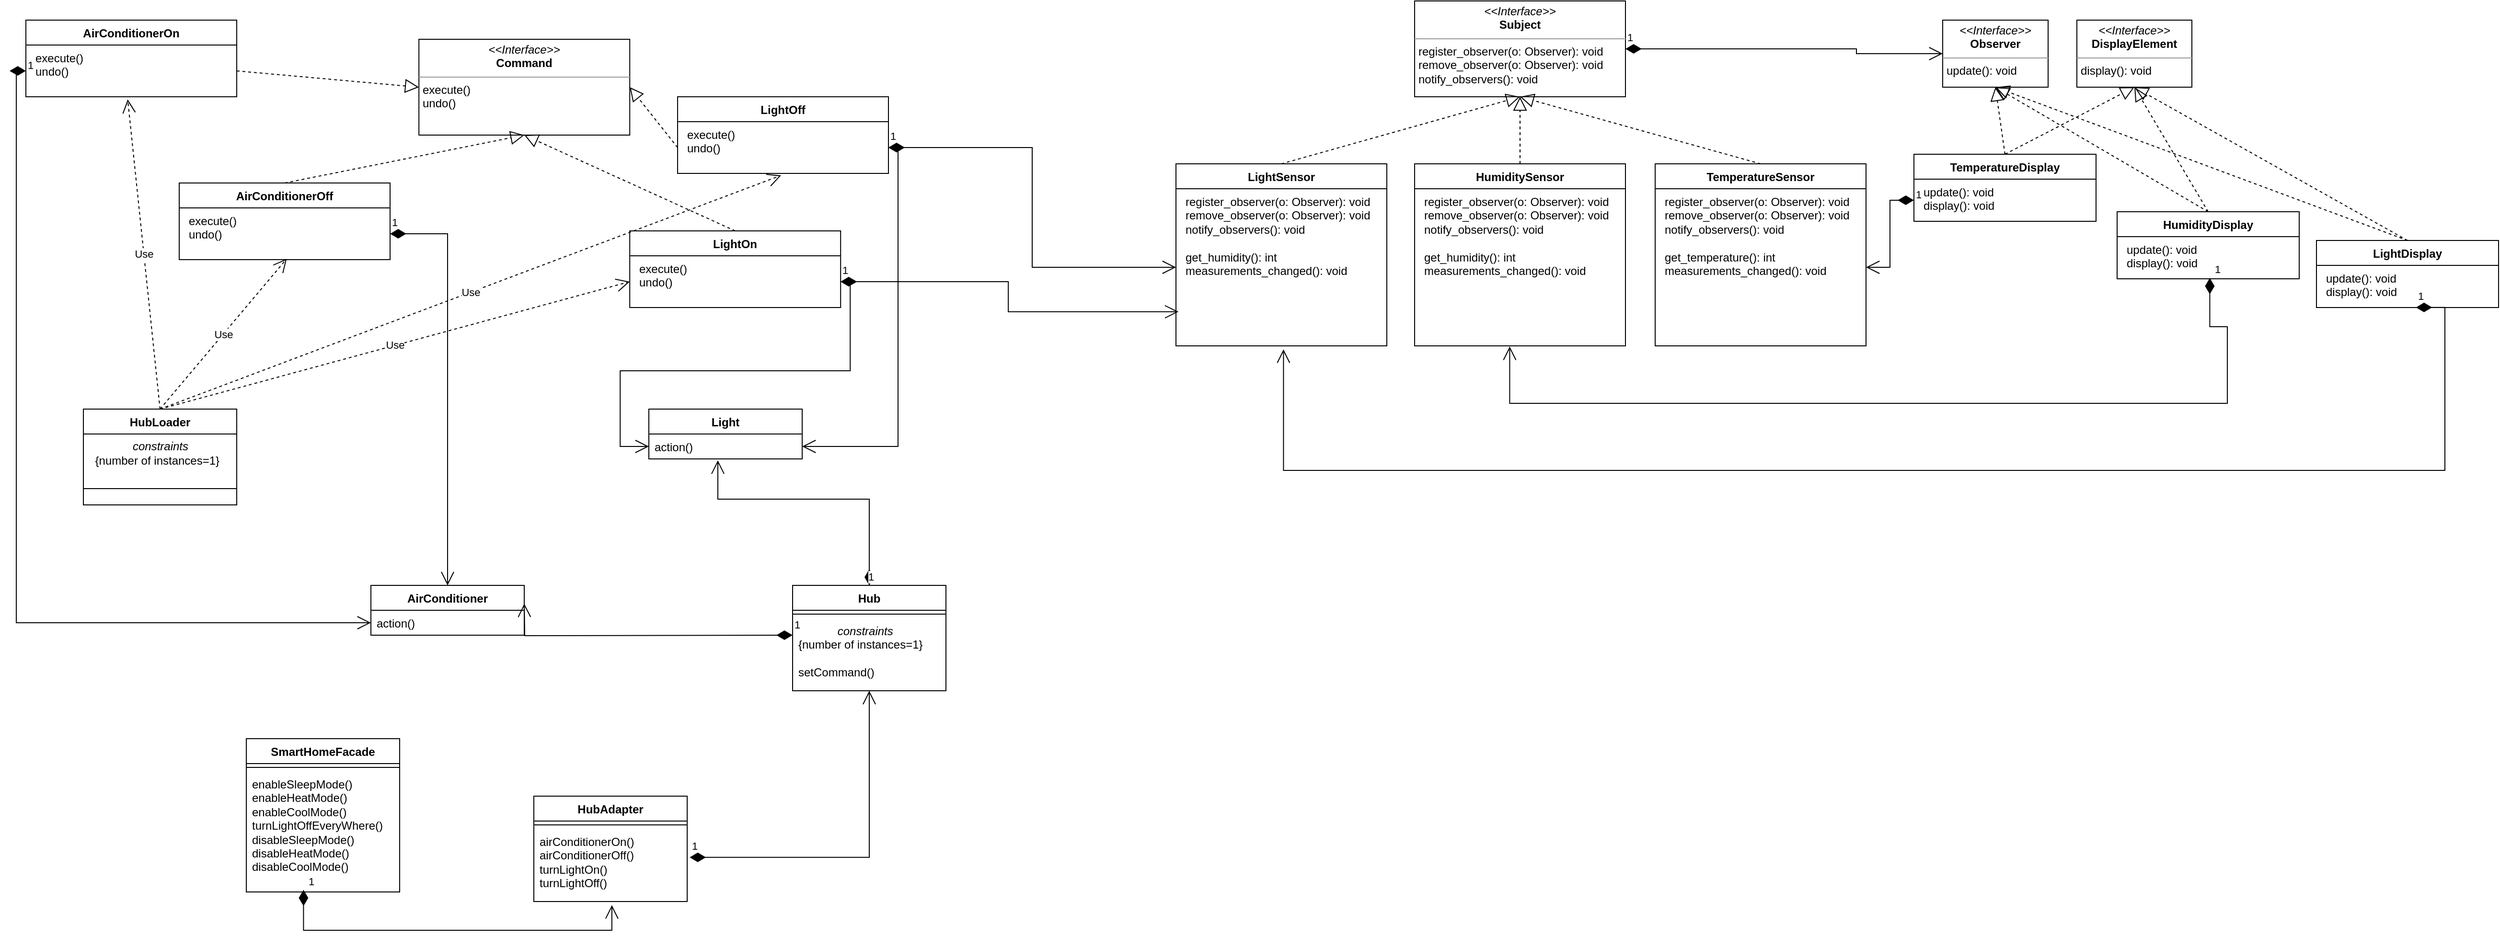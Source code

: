 <mxfile version="22.1.4" type="github">
  <diagram name="Страница — 1" id="e6R8NmJ5cwCOA_7DKm6S">
    <mxGraphModel dx="4939" dy="893" grid="1" gridSize="10" guides="1" tooltips="1" connect="1" arrows="1" fold="1" page="1" pageScale="1" pageWidth="827" pageHeight="1169" math="0" shadow="0">
      <root>
        <mxCell id="0" />
        <mxCell id="1" parent="0" />
        <mxCell id="ES4Purk-44o4Dzp5gSK--14" value="&lt;p style=&quot;margin:0px;margin-top:4px;text-align:center;&quot;&gt;&lt;i&gt;&amp;lt;&amp;lt;Interface&amp;gt;&amp;gt;&lt;/i&gt;&lt;br&gt;&lt;b&gt;Command&lt;/b&gt;&lt;/p&gt;&lt;hr size=&quot;1&quot;&gt;&lt;p style=&quot;margin:0px;margin-left:4px;&quot;&gt;execute()&lt;/p&gt;&lt;p style=&quot;margin:0px;margin-left:4px;&quot;&gt;undo()&lt;/p&gt;" style="verticalAlign=top;align=left;overflow=fill;fontSize=12;fontFamily=Helvetica;html=1;whiteSpace=wrap;" parent="1" vertex="1">
          <mxGeometry x="-2279.91" y="60" width="220" height="100" as="geometry" />
        </mxCell>
        <mxCell id="ES4Purk-44o4Dzp5gSK--17" value="LightOn" style="swimlane;fontStyle=1;align=center;verticalAlign=top;childLayout=stackLayout;horizontal=1;startSize=26;horizontalStack=0;resizeParent=1;resizeParentMax=0;resizeLast=0;collapsible=1;marginBottom=0;whiteSpace=wrap;html=1;" parent="1" vertex="1">
          <mxGeometry x="-2059.91" y="260" width="220" height="80" as="geometry" />
        </mxCell>
        <mxCell id="ES4Purk-44o4Dzp5gSK--18" value="&lt;p style=&quot;border-color: var(--border-color); margin: 0px 0px 0px 4px;&quot;&gt;execute()&lt;/p&gt;&lt;p style=&quot;border-color: var(--border-color); margin: 0px 0px 0px 4px;&quot;&gt;undo()&lt;/p&gt;" style="text;strokeColor=none;fillColor=none;align=left;verticalAlign=top;spacingLeft=4;spacingRight=4;overflow=hidden;rotatable=0;points=[[0,0.5],[1,0.5]];portConstraint=eastwest;whiteSpace=wrap;html=1;" parent="ES4Purk-44o4Dzp5gSK--17" vertex="1">
          <mxGeometry y="26" width="220" height="54" as="geometry" />
        </mxCell>
        <mxCell id="ES4Purk-44o4Dzp5gSK--19" value="" style="endArrow=block;dashed=1;endFill=0;endSize=12;html=1;rounded=0;exitX=0.5;exitY=0;exitDx=0;exitDy=0;entryX=0.5;entryY=1;entryDx=0;entryDy=0;" parent="1" source="ES4Purk-44o4Dzp5gSK--17" target="ES4Purk-44o4Dzp5gSK--14" edge="1">
          <mxGeometry width="160" relative="1" as="geometry">
            <mxPoint x="-2109.91" y="260" as="sourcePoint" />
            <mxPoint x="-1949.91" y="260" as="targetPoint" />
          </mxGeometry>
        </mxCell>
        <mxCell id="ES4Purk-44o4Dzp5gSK--36" value="LightOff" style="swimlane;fontStyle=1;align=center;verticalAlign=top;childLayout=stackLayout;horizontal=1;startSize=26;horizontalStack=0;resizeParent=1;resizeParentMax=0;resizeLast=0;collapsible=1;marginBottom=0;whiteSpace=wrap;html=1;" parent="1" vertex="1">
          <mxGeometry x="-2010" y="120" width="220" height="80" as="geometry" />
        </mxCell>
        <mxCell id="ES4Purk-44o4Dzp5gSK--37" value="&lt;p style=&quot;border-color: var(--border-color); margin: 0px 0px 0px 4px;&quot;&gt;execute()&lt;/p&gt;&lt;p style=&quot;border-color: var(--border-color); margin: 0px 0px 0px 4px;&quot;&gt;undo()&lt;/p&gt;" style="text;strokeColor=none;fillColor=none;align=left;verticalAlign=top;spacingLeft=4;spacingRight=4;overflow=hidden;rotatable=0;points=[[0,0.5],[1,0.5]];portConstraint=eastwest;whiteSpace=wrap;html=1;" parent="ES4Purk-44o4Dzp5gSK--36" vertex="1">
          <mxGeometry y="26" width="220" height="54" as="geometry" />
        </mxCell>
        <mxCell id="ES4Purk-44o4Dzp5gSK--38" value="" style="endArrow=block;dashed=1;endFill=0;endSize=12;html=1;rounded=0;exitX=0;exitY=0.5;exitDx=0;exitDy=0;entryX=1;entryY=0.5;entryDx=0;entryDy=0;" parent="1" source="ES4Purk-44o4Dzp5gSK--37" target="ES4Purk-44o4Dzp5gSK--14" edge="1">
          <mxGeometry width="160" relative="1" as="geometry">
            <mxPoint x="-2149.91" y="280" as="sourcePoint" />
            <mxPoint x="-2149.91" y="190" as="targetPoint" />
          </mxGeometry>
        </mxCell>
        <mxCell id="ES4Purk-44o4Dzp5gSK--44" value="AirConditionerOn" style="swimlane;fontStyle=1;align=center;verticalAlign=top;childLayout=stackLayout;horizontal=1;startSize=26;horizontalStack=0;resizeParent=1;resizeParentMax=0;resizeLast=0;collapsible=1;marginBottom=0;whiteSpace=wrap;html=1;" parent="1" vertex="1">
          <mxGeometry x="-2690.0" y="40" width="220" height="80" as="geometry" />
        </mxCell>
        <mxCell id="ES4Purk-44o4Dzp5gSK--45" value="&lt;p style=&quot;border-color: var(--border-color); margin: 0px 0px 0px 4px;&quot;&gt;execute()&lt;/p&gt;&lt;p style=&quot;border-color: var(--border-color); margin: 0px 0px 0px 4px;&quot;&gt;undo()&lt;/p&gt;" style="text;strokeColor=none;fillColor=none;align=left;verticalAlign=top;spacingLeft=4;spacingRight=4;overflow=hidden;rotatable=0;points=[[0,0.5],[1,0.5]];portConstraint=eastwest;whiteSpace=wrap;html=1;" parent="ES4Purk-44o4Dzp5gSK--44" vertex="1">
          <mxGeometry y="26" width="220" height="54" as="geometry" />
        </mxCell>
        <mxCell id="ES4Purk-44o4Dzp5gSK--46" value="AirConditionerOff" style="swimlane;fontStyle=1;align=center;verticalAlign=top;childLayout=stackLayout;horizontal=1;startSize=26;horizontalStack=0;resizeParent=1;resizeParentMax=0;resizeLast=0;collapsible=1;marginBottom=0;whiteSpace=wrap;html=1;" parent="1" vertex="1">
          <mxGeometry x="-2530.0" y="210" width="220" height="80" as="geometry" />
        </mxCell>
        <mxCell id="ES4Purk-44o4Dzp5gSK--47" value="&lt;p style=&quot;border-color: var(--border-color); margin: 0px 0px 0px 4px;&quot;&gt;execute()&lt;/p&gt;&lt;p style=&quot;border-color: var(--border-color); margin: 0px 0px 0px 4px;&quot;&gt;undo()&lt;/p&gt;" style="text;strokeColor=none;fillColor=none;align=left;verticalAlign=top;spacingLeft=4;spacingRight=4;overflow=hidden;rotatable=0;points=[[0,0.5],[1,0.5]];portConstraint=eastwest;whiteSpace=wrap;html=1;" parent="ES4Purk-44o4Dzp5gSK--46" vertex="1">
          <mxGeometry y="26" width="220" height="54" as="geometry" />
        </mxCell>
        <mxCell id="ES4Purk-44o4Dzp5gSK--48" value="" style="endArrow=block;dashed=1;endFill=0;endSize=12;html=1;rounded=0;exitX=0.5;exitY=0;exitDx=0;exitDy=0;entryX=0.5;entryY=1;entryDx=0;entryDy=0;" parent="1" source="ES4Purk-44o4Dzp5gSK--46" target="ES4Purk-44o4Dzp5gSK--14" edge="1">
          <mxGeometry width="160" relative="1" as="geometry">
            <mxPoint x="-1929.91" y="240" as="sourcePoint" />
            <mxPoint x="-2159.91" y="170" as="targetPoint" />
          </mxGeometry>
        </mxCell>
        <mxCell id="ES4Purk-44o4Dzp5gSK--49" value="" style="endArrow=block;dashed=1;endFill=0;endSize=12;html=1;rounded=0;exitX=1;exitY=0.5;exitDx=0;exitDy=0;entryX=0;entryY=0.5;entryDx=0;entryDy=0;" parent="1" source="ES4Purk-44o4Dzp5gSK--45" target="ES4Purk-44o4Dzp5gSK--14" edge="1">
          <mxGeometry width="160" relative="1" as="geometry">
            <mxPoint x="-1919.91" y="370" as="sourcePoint" />
            <mxPoint x="-2159.91" y="170" as="targetPoint" />
          </mxGeometry>
        </mxCell>
        <mxCell id="ES4Purk-44o4Dzp5gSK--50" value="Light" style="swimlane;fontStyle=1;align=center;verticalAlign=top;childLayout=stackLayout;horizontal=1;startSize=26;horizontalStack=0;resizeParent=1;resizeParentMax=0;resizeLast=0;collapsible=1;marginBottom=0;whiteSpace=wrap;html=1;" parent="1" vertex="1">
          <mxGeometry x="-2040.0" y="446" width="160" height="52" as="geometry" />
        </mxCell>
        <mxCell id="ES4Purk-44o4Dzp5gSK--53" value="action()" style="text;strokeColor=none;fillColor=none;align=left;verticalAlign=top;spacingLeft=4;spacingRight=4;overflow=hidden;rotatable=0;points=[[0,0.5],[1,0.5]];portConstraint=eastwest;whiteSpace=wrap;html=1;" parent="ES4Purk-44o4Dzp5gSK--50" vertex="1">
          <mxGeometry y="26" width="160" height="26" as="geometry" />
        </mxCell>
        <mxCell id="ES4Purk-44o4Dzp5gSK--54" value="1" style="endArrow=open;html=1;endSize=12;startArrow=diamondThin;startSize=14;startFill=1;edgeStyle=orthogonalEdgeStyle;align=left;verticalAlign=bottom;rounded=0;entryX=0.45;entryY=1.056;entryDx=0;entryDy=0;exitX=0.5;exitY=0;exitDx=0;exitDy=0;entryPerimeter=0;" parent="1" source="ES4Purk-44o4Dzp5gSK--61" target="ES4Purk-44o4Dzp5gSK--53" edge="1">
          <mxGeometry x="-1" y="3" relative="1" as="geometry">
            <mxPoint x="-1609.91" y="150" as="sourcePoint" />
            <mxPoint x="-1679.91" y="316" as="targetPoint" />
            <Array as="points">
              <mxPoint x="-1810" y="540" />
              <mxPoint x="-1968" y="540" />
            </Array>
          </mxGeometry>
        </mxCell>
        <mxCell id="ES4Purk-44o4Dzp5gSK--55" value="1" style="endArrow=open;html=1;endSize=12;startArrow=diamondThin;startSize=14;startFill=1;edgeStyle=orthogonalEdgeStyle;align=left;verticalAlign=bottom;rounded=0;exitX=1;exitY=0.5;exitDx=0;exitDy=0;entryX=1;entryY=0.5;entryDx=0;entryDy=0;" parent="1" source="ES4Purk-44o4Dzp5gSK--37" target="ES4Purk-44o4Dzp5gSK--53" edge="1">
          <mxGeometry x="-1" y="3" relative="1" as="geometry">
            <mxPoint x="-1629.91" y="114" as="sourcePoint" />
            <mxPoint x="-1609.91" y="230" as="targetPoint" />
            <Array as="points">
              <mxPoint x="-1780" y="173" />
              <mxPoint x="-1780" y="485" />
            </Array>
          </mxGeometry>
        </mxCell>
        <mxCell id="ES4Purk-44o4Dzp5gSK--58" value="1" style="endArrow=open;html=1;endSize=12;startArrow=diamondThin;startSize=14;startFill=1;edgeStyle=orthogonalEdgeStyle;align=left;verticalAlign=bottom;rounded=0;exitX=1;exitY=0.5;exitDx=0;exitDy=0;entryX=0;entryY=0.5;entryDx=0;entryDy=0;" parent="1" source="ES4Purk-44o4Dzp5gSK--18" target="ES4Purk-44o4Dzp5gSK--53" edge="1">
          <mxGeometry x="-1" y="3" relative="1" as="geometry">
            <mxPoint x="-1759.91" y="263" as="sourcePoint" />
            <mxPoint x="-1689.91" y="489" as="targetPoint" />
          </mxGeometry>
        </mxCell>
        <mxCell id="ES4Purk-44o4Dzp5gSK--59" value="AirConditioner" style="swimlane;fontStyle=1;align=center;verticalAlign=top;childLayout=stackLayout;horizontal=1;startSize=26;horizontalStack=0;resizeParent=1;resizeParentMax=0;resizeLast=0;collapsible=1;marginBottom=0;whiteSpace=wrap;html=1;" parent="1" vertex="1">
          <mxGeometry x="-2330.0" y="630" width="160" height="52" as="geometry" />
        </mxCell>
        <mxCell id="ES4Purk-44o4Dzp5gSK--60" value="action()" style="text;strokeColor=none;fillColor=none;align=left;verticalAlign=top;spacingLeft=4;spacingRight=4;overflow=hidden;rotatable=0;points=[[0,0.5],[1,0.5]];portConstraint=eastwest;whiteSpace=wrap;html=1;" parent="ES4Purk-44o4Dzp5gSK--59" vertex="1">
          <mxGeometry y="26" width="160" height="26" as="geometry" />
        </mxCell>
        <mxCell id="ES4Purk-44o4Dzp5gSK--61" value="Hub&lt;br&gt;" style="swimlane;fontStyle=1;align=center;verticalAlign=top;childLayout=stackLayout;horizontal=1;startSize=26;horizontalStack=0;resizeParent=1;resizeParentMax=0;resizeLast=0;collapsible=1;marginBottom=0;whiteSpace=wrap;html=1;" parent="1" vertex="1">
          <mxGeometry x="-1890" y="630" width="160" height="110" as="geometry" />
        </mxCell>
        <mxCell id="ES4Purk-44o4Dzp5gSK--63" value="" style="line;strokeWidth=1;fillColor=none;align=left;verticalAlign=middle;spacingTop=-1;spacingLeft=3;spacingRight=3;rotatable=0;labelPosition=right;points=[];portConstraint=eastwest;strokeColor=inherit;" parent="ES4Purk-44o4Dzp5gSK--61" vertex="1">
          <mxGeometry y="26" width="160" height="8" as="geometry" />
        </mxCell>
        <mxCell id="ES4Purk-44o4Dzp5gSK--64" value="&lt;div style=&quot;text-align: center;&quot;&gt;&lt;i style=&quot;background-color: initial;&quot;&gt;constraints&lt;/i&gt;&lt;/div&gt;&lt;div style=&quot;text-align: center;&quot;&gt;&lt;span style=&quot;background-color: initial;&quot;&gt;{number of instances=1}&amp;nbsp; &amp;nbsp;&lt;/span&gt;&lt;/div&gt;&lt;div style=&quot;&quot;&gt;&lt;span style=&quot;background-color: initial;&quot;&gt;&lt;br&gt;&lt;/span&gt;&lt;/div&gt;&lt;div style=&quot;&quot;&gt;&lt;span style=&quot;background-color: initial;&quot;&gt;setCommand()&lt;/span&gt;&lt;br&gt;&lt;/div&gt;" style="text;strokeColor=none;fillColor=none;align=left;verticalAlign=top;spacingLeft=4;spacingRight=4;overflow=hidden;rotatable=0;points=[[0,0.5],[1,0.5]];portConstraint=eastwest;whiteSpace=wrap;html=1;" parent="ES4Purk-44o4Dzp5gSK--61" vertex="1">
          <mxGeometry y="34" width="160" height="76" as="geometry" />
        </mxCell>
        <mxCell id="ES4Purk-44o4Dzp5gSK--65" value="1" style="endArrow=open;html=1;endSize=12;startArrow=diamondThin;startSize=14;startFill=1;edgeStyle=orthogonalEdgeStyle;align=left;verticalAlign=bottom;rounded=0;exitX=1;exitY=0.5;exitDx=0;exitDy=0;entryX=0.5;entryY=0;entryDx=0;entryDy=0;" parent="1" source="ES4Purk-44o4Dzp5gSK--47" target="ES4Purk-44o4Dzp5gSK--59" edge="1">
          <mxGeometry x="-1" y="3" relative="1" as="geometry">
            <mxPoint x="-2339.91" y="529.5" as="sourcePoint" />
            <mxPoint x="-2399.91" y="600" as="targetPoint" />
            <Array as="points">
              <mxPoint x="-2250" y="263" />
            </Array>
          </mxGeometry>
        </mxCell>
        <mxCell id="ES4Purk-44o4Dzp5gSK--66" value="1" style="endArrow=open;html=1;endSize=12;startArrow=diamondThin;startSize=14;startFill=1;edgeStyle=orthogonalEdgeStyle;align=left;verticalAlign=bottom;rounded=0;exitX=0;exitY=0.5;exitDx=0;exitDy=0;entryX=0;entryY=0.5;entryDx=0;entryDy=0;" parent="1" source="ES4Purk-44o4Dzp5gSK--45" target="ES4Purk-44o4Dzp5gSK--60" edge="1">
          <mxGeometry x="-1" y="3" relative="1" as="geometry">
            <mxPoint x="-2389.91" y="469" as="sourcePoint" />
            <mxPoint x="-2299.91" y="625" as="targetPoint" />
          </mxGeometry>
        </mxCell>
        <mxCell id="LgK20xLnih33IUUHt0mr-1" value="1" style="endArrow=open;html=1;endSize=12;startArrow=diamondThin;startSize=14;startFill=1;edgeStyle=orthogonalEdgeStyle;align=left;verticalAlign=bottom;rounded=0;entryX=1;entryY=0.5;entryDx=0;entryDy=0;exitX=0;exitY=0.5;exitDx=0;exitDy=0;" parent="1" edge="1">
          <mxGeometry x="-1" y="-2" relative="1" as="geometry">
            <mxPoint x="-1890" y="682" as="sourcePoint" />
            <mxPoint x="-2170.0" y="649" as="targetPoint" />
            <mxPoint as="offset" />
          </mxGeometry>
        </mxCell>
        <mxCell id="ij705wIb2gcpaPk8cedF-1" value="&lt;p style=&quot;margin:0px;margin-top:4px;text-align:center;&quot;&gt;&lt;i&gt;&amp;lt;&amp;lt;Interface&amp;gt;&amp;gt;&lt;/i&gt;&lt;br&gt;&lt;b&gt;Subject&lt;/b&gt;&lt;/p&gt;&lt;hr size=&quot;1&quot;&gt;&lt;p style=&quot;margin:0px;margin-left:4px;&quot;&gt;register_observer(o: Observer): void&lt;br&gt;remove_observer(o: Observer): void&lt;br&gt;&lt;/p&gt;&lt;p style=&quot;margin:0px;margin-left:4px;&quot;&gt;notify_observers(): void&lt;br&gt;&lt;/p&gt;" style="verticalAlign=top;align=left;overflow=fill;fontSize=12;fontFamily=Helvetica;html=1;whiteSpace=wrap;" parent="1" vertex="1">
          <mxGeometry x="-1241" y="20" width="220" height="100" as="geometry" />
        </mxCell>
        <mxCell id="ij705wIb2gcpaPk8cedF-2" value="&lt;p style=&quot;margin:0px;margin-top:4px;text-align:center;&quot;&gt;&lt;i&gt;&amp;lt;&amp;lt;Interface&amp;gt;&amp;gt;&lt;/i&gt;&lt;br&gt;&lt;b&gt;Observer&lt;/b&gt;&lt;/p&gt;&lt;hr size=&quot;1&quot;&gt;&lt;p style=&quot;margin:0px;margin-left:4px;&quot;&gt;update(): void&lt;br&gt;&lt;/p&gt;" style="verticalAlign=top;align=left;overflow=fill;fontSize=12;fontFamily=Helvetica;html=1;whiteSpace=wrap;" parent="1" vertex="1">
          <mxGeometry x="-690" y="40" width="110" height="70" as="geometry" />
        </mxCell>
        <mxCell id="ij705wIb2gcpaPk8cedF-3" value="&lt;p style=&quot;margin:0px;margin-top:4px;text-align:center;&quot;&gt;&lt;i&gt;&amp;lt;&amp;lt;Interface&amp;gt;&amp;gt;&lt;/i&gt;&lt;br&gt;&lt;b&gt;DisplayElement&lt;/b&gt;&lt;/p&gt;&lt;hr size=&quot;1&quot;&gt;&lt;p style=&quot;margin:0px;margin-left:4px;&quot;&gt;display(): void&lt;br&gt;&lt;/p&gt;" style="verticalAlign=top;align=left;overflow=fill;fontSize=12;fontFamily=Helvetica;html=1;whiteSpace=wrap;" parent="1" vertex="1">
          <mxGeometry x="-550" y="40" width="120" height="70" as="geometry" />
        </mxCell>
        <mxCell id="ij705wIb2gcpaPk8cedF-4" value="TemperatureSensor" style="swimlane;fontStyle=1;align=center;verticalAlign=top;childLayout=stackLayout;horizontal=1;startSize=26;horizontalStack=0;resizeParent=1;resizeParentMax=0;resizeLast=0;collapsible=1;marginBottom=0;whiteSpace=wrap;html=1;" parent="1" vertex="1">
          <mxGeometry x="-990" y="190" width="220" height="190" as="geometry" />
        </mxCell>
        <mxCell id="ij705wIb2gcpaPk8cedF-5" value="&lt;p style=&quot;border-color: var(--border-color); margin: 0px 0px 0px 4px;&quot;&gt;register_observer(o: Observer): void&lt;br style=&quot;border-color: var(--border-color);&quot;&gt;remove_observer(o: Observer): void&lt;br style=&quot;border-color: var(--border-color);&quot;&gt;&lt;/p&gt;&lt;p style=&quot;border-color: var(--border-color); margin: 0px 0px 0px 4px;&quot;&gt;notify_observers(): void&lt;/p&gt;&lt;p style=&quot;border-color: var(--border-color); margin: 0px 0px 0px 4px;&quot;&gt;&lt;br&gt;&lt;/p&gt;&lt;p style=&quot;border-color: var(--border-color); margin: 0px 0px 0px 4px;&quot;&gt;get_temperature(): int&lt;/p&gt;&lt;p style=&quot;border-color: var(--border-color); margin: 0px 0px 0px 4px;&quot;&gt;measurements_changed(): void&lt;/p&gt;" style="text;strokeColor=none;fillColor=none;align=left;verticalAlign=top;spacingLeft=4;spacingRight=4;overflow=hidden;rotatable=0;points=[[0,0.5],[1,0.5]];portConstraint=eastwest;whiteSpace=wrap;html=1;" parent="ij705wIb2gcpaPk8cedF-4" vertex="1">
          <mxGeometry y="26" width="220" height="164" as="geometry" />
        </mxCell>
        <mxCell id="ij705wIb2gcpaPk8cedF-6" value="" style="endArrow=block;dashed=1;endFill=0;endSize=12;html=1;rounded=0;exitX=0.5;exitY=0;exitDx=0;exitDy=0;entryX=0.5;entryY=1;entryDx=0;entryDy=0;" parent="1" source="ij705wIb2gcpaPk8cedF-4" target="ij705wIb2gcpaPk8cedF-1" edge="1">
          <mxGeometry width="160" relative="1" as="geometry">
            <mxPoint x="-810" y="220" as="sourcePoint" />
            <mxPoint x="-650" y="220" as="targetPoint" />
          </mxGeometry>
        </mxCell>
        <mxCell id="ij705wIb2gcpaPk8cedF-7" value="1" style="endArrow=open;html=1;endSize=12;startArrow=diamondThin;startSize=14;startFill=1;edgeStyle=orthogonalEdgeStyle;align=left;verticalAlign=bottom;rounded=0;exitX=1;exitY=0.5;exitDx=0;exitDy=0;entryX=0;entryY=0.5;entryDx=0;entryDy=0;" parent="1" source="ij705wIb2gcpaPk8cedF-1" target="ij705wIb2gcpaPk8cedF-2" edge="1">
          <mxGeometry x="-1" y="3" relative="1" as="geometry">
            <mxPoint x="-820" y="120" as="sourcePoint" />
            <mxPoint x="-660" y="120" as="targetPoint" />
            <Array as="points">
              <mxPoint x="-780" y="70" />
              <mxPoint x="-780" y="75" />
            </Array>
          </mxGeometry>
        </mxCell>
        <mxCell id="ij705wIb2gcpaPk8cedF-8" value="TemperatureDisplay" style="swimlane;fontStyle=1;align=center;verticalAlign=top;childLayout=stackLayout;horizontal=1;startSize=26;horizontalStack=0;resizeParent=1;resizeParentMax=0;resizeLast=0;collapsible=1;marginBottom=0;whiteSpace=wrap;html=1;" parent="1" vertex="1">
          <mxGeometry x="-720" y="180" width="190" height="70" as="geometry">
            <mxRectangle x="300" y="210" width="190" height="30" as="alternateBounds" />
          </mxGeometry>
        </mxCell>
        <mxCell id="ij705wIb2gcpaPk8cedF-9" value="&lt;p style=&quot;border-color: var(--border-color); margin: 0px 0px 0px 4px;&quot;&gt;update(): void&lt;/p&gt;&lt;p style=&quot;border-color: var(--border-color); margin: 0px 0px 0px 4px;&quot;&gt;display(): void&lt;/p&gt;" style="text;strokeColor=none;fillColor=none;align=left;verticalAlign=top;spacingLeft=4;spacingRight=4;overflow=hidden;rotatable=0;points=[[0,0.5],[1,0.5]];portConstraint=eastwest;whiteSpace=wrap;html=1;" parent="ij705wIb2gcpaPk8cedF-8" vertex="1">
          <mxGeometry y="26" width="190" height="44" as="geometry" />
        </mxCell>
        <mxCell id="ij705wIb2gcpaPk8cedF-10" value="" style="endArrow=block;dashed=1;endFill=0;endSize=12;html=1;rounded=0;entryX=0.5;entryY=1;entryDx=0;entryDy=0;exitX=0.5;exitY=0;exitDx=0;exitDy=0;" parent="1" source="ij705wIb2gcpaPk8cedF-8" target="ij705wIb2gcpaPk8cedF-2" edge="1">
          <mxGeometry width="160" relative="1" as="geometry">
            <mxPoint x="-850" y="190" as="sourcePoint" />
            <mxPoint x="-690" y="190" as="targetPoint" />
          </mxGeometry>
        </mxCell>
        <mxCell id="ij705wIb2gcpaPk8cedF-11" value="" style="endArrow=block;dashed=1;endFill=0;endSize=12;html=1;rounded=0;entryX=0.5;entryY=1;entryDx=0;entryDy=0;exitX=0.5;exitY=0;exitDx=0;exitDy=0;" parent="1" source="ij705wIb2gcpaPk8cedF-8" target="ij705wIb2gcpaPk8cedF-3" edge="1">
          <mxGeometry width="160" relative="1" as="geometry">
            <mxPoint x="-850" y="190" as="sourcePoint" />
            <mxPoint x="-690" y="190" as="targetPoint" />
          </mxGeometry>
        </mxCell>
        <mxCell id="ij705wIb2gcpaPk8cedF-12" value="1" style="endArrow=open;html=1;endSize=12;startArrow=diamondThin;startSize=14;startFill=1;edgeStyle=orthogonalEdgeStyle;align=left;verticalAlign=bottom;rounded=0;exitX=0;exitY=0.5;exitDx=0;exitDy=0;entryX=1;entryY=0.5;entryDx=0;entryDy=0;" parent="1" source="ij705wIb2gcpaPk8cedF-9" target="ij705wIb2gcpaPk8cedF-5" edge="1">
          <mxGeometry x="-1" y="3" relative="1" as="geometry">
            <mxPoint x="-830" y="310" as="sourcePoint" />
            <mxPoint x="-670" y="310" as="targetPoint" />
          </mxGeometry>
        </mxCell>
        <mxCell id="ij705wIb2gcpaPk8cedF-13" value="HumidityDisplay" style="swimlane;fontStyle=1;align=center;verticalAlign=top;childLayout=stackLayout;horizontal=1;startSize=26;horizontalStack=0;resizeParent=1;resizeParentMax=0;resizeLast=0;collapsible=1;marginBottom=0;whiteSpace=wrap;html=1;" parent="1" vertex="1">
          <mxGeometry x="-508" y="240" width="190" height="70" as="geometry">
            <mxRectangle x="300" y="210" width="190" height="30" as="alternateBounds" />
          </mxGeometry>
        </mxCell>
        <mxCell id="ij705wIb2gcpaPk8cedF-14" value="&lt;p style=&quot;border-color: var(--border-color); margin: 0px 0px 0px 4px;&quot;&gt;update(): void&lt;/p&gt;&lt;p style=&quot;border-color: var(--border-color); margin: 0px 0px 0px 4px;&quot;&gt;display(): void&lt;/p&gt;" style="text;strokeColor=none;fillColor=none;align=left;verticalAlign=top;spacingLeft=4;spacingRight=4;overflow=hidden;rotatable=0;points=[[0,0.5],[1,0.5]];portConstraint=eastwest;whiteSpace=wrap;html=1;" parent="ij705wIb2gcpaPk8cedF-13" vertex="1">
          <mxGeometry y="26" width="190" height="44" as="geometry" />
        </mxCell>
        <mxCell id="ij705wIb2gcpaPk8cedF-15" value="LightDisplay" style="swimlane;fontStyle=1;align=center;verticalAlign=top;childLayout=stackLayout;horizontal=1;startSize=26;horizontalStack=0;resizeParent=1;resizeParentMax=0;resizeLast=0;collapsible=1;marginBottom=0;whiteSpace=wrap;html=1;" parent="1" vertex="1">
          <mxGeometry x="-300" y="270" width="190" height="70" as="geometry">
            <mxRectangle x="300" y="210" width="190" height="30" as="alternateBounds" />
          </mxGeometry>
        </mxCell>
        <mxCell id="ij705wIb2gcpaPk8cedF-16" value="&lt;p style=&quot;border-color: var(--border-color); margin: 0px 0px 0px 4px;&quot;&gt;update(): void&lt;/p&gt;&lt;p style=&quot;border-color: var(--border-color); margin: 0px 0px 0px 4px;&quot;&gt;display(): void&lt;/p&gt;" style="text;strokeColor=none;fillColor=none;align=left;verticalAlign=top;spacingLeft=4;spacingRight=4;overflow=hidden;rotatable=0;points=[[0,0.5],[1,0.5]];portConstraint=eastwest;whiteSpace=wrap;html=1;" parent="ij705wIb2gcpaPk8cedF-15" vertex="1">
          <mxGeometry y="26" width="190" height="44" as="geometry" />
        </mxCell>
        <mxCell id="ij705wIb2gcpaPk8cedF-17" value="" style="endArrow=block;dashed=1;endFill=0;endSize=12;html=1;rounded=0;entryX=0.5;entryY=1;entryDx=0;entryDy=0;exitX=0.5;exitY=0;exitDx=0;exitDy=0;" parent="1" source="ij705wIb2gcpaPk8cedF-15" target="ij705wIb2gcpaPk8cedF-2" edge="1">
          <mxGeometry width="160" relative="1" as="geometry">
            <mxPoint x="-355" y="170" as="sourcePoint" />
            <mxPoint x="-395" y="90" as="targetPoint" />
          </mxGeometry>
        </mxCell>
        <mxCell id="ij705wIb2gcpaPk8cedF-18" value="" style="endArrow=block;dashed=1;endFill=0;endSize=12;html=1;rounded=0;entryX=0.5;entryY=1;entryDx=0;entryDy=0;exitX=0.5;exitY=0;exitDx=0;exitDy=0;" parent="1" source="ij705wIb2gcpaPk8cedF-15" target="ij705wIb2gcpaPk8cedF-3" edge="1">
          <mxGeometry width="160" relative="1" as="geometry">
            <mxPoint x="-427.5" y="190" as="sourcePoint" />
            <mxPoint x="-322.5" y="110" as="targetPoint" />
          </mxGeometry>
        </mxCell>
        <mxCell id="ij705wIb2gcpaPk8cedF-19" value="" style="endArrow=block;dashed=1;endFill=0;endSize=12;html=1;rounded=0;entryX=0.5;entryY=1;entryDx=0;entryDy=0;exitX=0.5;exitY=0;exitDx=0;exitDy=0;" parent="1" source="ij705wIb2gcpaPk8cedF-13" target="ij705wIb2gcpaPk8cedF-2" edge="1">
          <mxGeometry width="160" relative="1" as="geometry">
            <mxPoint x="-375" y="380" as="sourcePoint" />
            <mxPoint x="-490" y="300" as="targetPoint" />
          </mxGeometry>
        </mxCell>
        <mxCell id="ij705wIb2gcpaPk8cedF-20" value="" style="endArrow=block;dashed=1;endFill=0;endSize=12;html=1;rounded=0;entryX=0.5;entryY=1;entryDx=0;entryDy=0;exitX=0.5;exitY=0;exitDx=0;exitDy=0;" parent="1" source="ij705wIb2gcpaPk8cedF-13" target="ij705wIb2gcpaPk8cedF-3" edge="1">
          <mxGeometry width="160" relative="1" as="geometry">
            <mxPoint x="-585" y="300" as="sourcePoint" />
            <mxPoint x="-625" y="120" as="targetPoint" />
          </mxGeometry>
        </mxCell>
        <mxCell id="ij705wIb2gcpaPk8cedF-23" value="HumiditySensor" style="swimlane;fontStyle=1;align=center;verticalAlign=top;childLayout=stackLayout;horizontal=1;startSize=26;horizontalStack=0;resizeParent=1;resizeParentMax=0;resizeLast=0;collapsible=1;marginBottom=0;whiteSpace=wrap;html=1;" parent="1" vertex="1">
          <mxGeometry x="-1241" y="190" width="220" height="190" as="geometry" />
        </mxCell>
        <mxCell id="ij705wIb2gcpaPk8cedF-24" value="&lt;p style=&quot;border-color: var(--border-color); margin: 0px 0px 0px 4px;&quot;&gt;register_observer(o: Observer): void&lt;br style=&quot;border-color: var(--border-color);&quot;&gt;remove_observer(o: Observer): void&lt;br style=&quot;border-color: var(--border-color);&quot;&gt;&lt;/p&gt;&lt;p style=&quot;border-color: var(--border-color); margin: 0px 0px 0px 4px;&quot;&gt;notify_observers(): void&lt;/p&gt;&lt;p style=&quot;border-color: var(--border-color); margin: 0px 0px 0px 4px;&quot;&gt;&lt;br&gt;&lt;/p&gt;&lt;p style=&quot;border-color: var(--border-color); margin: 0px 0px 0px 4px;&quot;&gt;get_humidity(): int&lt;/p&gt;&lt;p style=&quot;border-color: var(--border-color); margin: 0px 0px 0px 4px;&quot;&gt;measurements_changed(): void&lt;/p&gt;" style="text;strokeColor=none;fillColor=none;align=left;verticalAlign=top;spacingLeft=4;spacingRight=4;overflow=hidden;rotatable=0;points=[[0,0.5],[1,0.5]];portConstraint=eastwest;whiteSpace=wrap;html=1;" parent="ij705wIb2gcpaPk8cedF-23" vertex="1">
          <mxGeometry y="26" width="220" height="164" as="geometry" />
        </mxCell>
        <mxCell id="ij705wIb2gcpaPk8cedF-25" value="" style="endArrow=block;dashed=1;endFill=0;endSize=12;html=1;rounded=0;exitX=0.5;exitY=0;exitDx=0;exitDy=0;entryX=0.5;entryY=1;entryDx=0;entryDy=0;" parent="1" source="ij705wIb2gcpaPk8cedF-23" target="ij705wIb2gcpaPk8cedF-1" edge="1">
          <mxGeometry width="160" relative="1" as="geometry">
            <mxPoint x="-870" y="200" as="sourcePoint" />
            <mxPoint x="-970" y="140" as="targetPoint" />
          </mxGeometry>
        </mxCell>
        <mxCell id="ij705wIb2gcpaPk8cedF-26" value="LightSensor" style="swimlane;fontStyle=1;align=center;verticalAlign=top;childLayout=stackLayout;horizontal=1;startSize=26;horizontalStack=0;resizeParent=1;resizeParentMax=0;resizeLast=0;collapsible=1;marginBottom=0;whiteSpace=wrap;html=1;" parent="1" vertex="1">
          <mxGeometry x="-1490" y="190" width="220" height="190" as="geometry" />
        </mxCell>
        <mxCell id="ij705wIb2gcpaPk8cedF-27" value="&lt;p style=&quot;border-color: var(--border-color); margin: 0px 0px 0px 4px;&quot;&gt;register_observer(o: Observer): void&lt;br style=&quot;border-color: var(--border-color);&quot;&gt;remove_observer(o: Observer): void&lt;br style=&quot;border-color: var(--border-color);&quot;&gt;&lt;/p&gt;&lt;p style=&quot;border-color: var(--border-color); margin: 0px 0px 0px 4px;&quot;&gt;notify_observers(): void&lt;/p&gt;&lt;p style=&quot;border-color: var(--border-color); margin: 0px 0px 0px 4px;&quot;&gt;&lt;br&gt;&lt;/p&gt;&lt;p style=&quot;border-color: var(--border-color); margin: 0px 0px 0px 4px;&quot;&gt;get_humidity(): int&lt;/p&gt;&lt;p style=&quot;border-color: var(--border-color); margin: 0px 0px 0px 4px;&quot;&gt;measurements_changed(): void&lt;/p&gt;" style="text;strokeColor=none;fillColor=none;align=left;verticalAlign=top;spacingLeft=4;spacingRight=4;overflow=hidden;rotatable=0;points=[[0,0.5],[1,0.5]];portConstraint=eastwest;whiteSpace=wrap;html=1;" parent="ij705wIb2gcpaPk8cedF-26" vertex="1">
          <mxGeometry y="26" width="220" height="164" as="geometry" />
        </mxCell>
        <mxCell id="ij705wIb2gcpaPk8cedF-28" value="" style="endArrow=block;dashed=1;endFill=0;endSize=12;html=1;rounded=0;exitX=0.5;exitY=0;exitDx=0;exitDy=0;entryX=0.5;entryY=1;entryDx=0;entryDy=0;" parent="1" source="ij705wIb2gcpaPk8cedF-26" target="ij705wIb2gcpaPk8cedF-1" edge="1">
          <mxGeometry width="160" relative="1" as="geometry">
            <mxPoint x="-1370" y="180" as="sourcePoint" />
            <mxPoint x="-1219" y="120" as="targetPoint" />
          </mxGeometry>
        </mxCell>
        <mxCell id="ij705wIb2gcpaPk8cedF-31" value="1" style="endArrow=open;html=1;endSize=12;startArrow=diamondThin;startSize=14;startFill=1;edgeStyle=orthogonalEdgeStyle;align=left;verticalAlign=bottom;rounded=0;entryX=0.451;entryY=1.004;entryDx=0;entryDy=0;entryPerimeter=0;exitX=0.509;exitY=0.98;exitDx=0;exitDy=0;exitPerimeter=0;" parent="1" source="ij705wIb2gcpaPk8cedF-14" target="ij705wIb2gcpaPk8cedF-24" edge="1">
          <mxGeometry x="-1" y="3" relative="1" as="geometry">
            <mxPoint x="-420" y="480" as="sourcePoint" />
            <mxPoint x="-760" y="308" as="targetPoint" />
            <Array as="points">
              <mxPoint x="-393" y="360" />
              <mxPoint x="-393" y="440" />
              <mxPoint x="-1142" y="440" />
            </Array>
          </mxGeometry>
        </mxCell>
        <mxCell id="ij705wIb2gcpaPk8cedF-34" value="1" style="endArrow=open;html=1;endSize=12;startArrow=diamondThin;startSize=14;startFill=1;edgeStyle=orthogonalEdgeStyle;align=left;verticalAlign=bottom;rounded=0;exitX=0.546;exitY=0.998;exitDx=0;exitDy=0;exitPerimeter=0;entryX=0.51;entryY=1.022;entryDx=0;entryDy=0;entryPerimeter=0;" parent="1" source="ij705wIb2gcpaPk8cedF-16" target="ij705wIb2gcpaPk8cedF-27" edge="1">
          <mxGeometry x="-1" y="3" relative="1" as="geometry">
            <mxPoint x="-701" y="308" as="sourcePoint" />
            <mxPoint x="-790" y="560" as="targetPoint" />
            <Array as="points">
              <mxPoint x="-166" y="340" />
              <mxPoint x="-166" y="510" />
              <mxPoint x="-1378" y="510" />
            </Array>
          </mxGeometry>
        </mxCell>
        <mxCell id="ij705wIb2gcpaPk8cedF-37" value="HubLoader" style="swimlane;fontStyle=1;align=center;verticalAlign=top;childLayout=stackLayout;horizontal=1;startSize=26;horizontalStack=0;resizeParent=1;resizeParentMax=0;resizeLast=0;collapsible=1;marginBottom=0;whiteSpace=wrap;html=1;" parent="1" vertex="1">
          <mxGeometry x="-2630" y="446" width="160" height="100" as="geometry" />
        </mxCell>
        <mxCell id="C_WwrIAuAH8jOThfmDur-3" value="&lt;div style=&quot;border-color: var(--border-color);&quot;&gt;&lt;i style=&quot;border-color: var(--border-color); background-color: initial;&quot;&gt;constraints&lt;/i&gt;&lt;/div&gt;&lt;div style=&quot;border-color: var(--border-color);&quot;&gt;{number of instances=1}&amp;nbsp;&amp;nbsp;&lt;/div&gt;" style="text;html=1;align=center;verticalAlign=middle;resizable=0;points=[];autosize=1;strokeColor=none;fillColor=none;" parent="ij705wIb2gcpaPk8cedF-37" vertex="1">
          <mxGeometry y="26" width="160" height="40" as="geometry" />
        </mxCell>
        <mxCell id="ij705wIb2gcpaPk8cedF-38" value="&#xa;&#xa;" style="line;strokeWidth=1;fillColor=none;align=left;verticalAlign=middle;spacingTop=-1;spacingLeft=3;spacingRight=3;rotatable=0;labelPosition=right;points=[];portConstraint=eastwest;strokeColor=inherit;" parent="ij705wIb2gcpaPk8cedF-37" vertex="1">
          <mxGeometry y="66" width="160" height="34" as="geometry" />
        </mxCell>
        <mxCell id="ij705wIb2gcpaPk8cedF-41" value="Use" style="endArrow=open;endSize=12;dashed=1;html=1;rounded=0;exitX=0.5;exitY=0;exitDx=0;exitDy=0;entryX=0;entryY=0.5;entryDx=0;entryDy=0;" parent="1" source="ij705wIb2gcpaPk8cedF-37" target="ES4Purk-44o4Dzp5gSK--18" edge="1">
          <mxGeometry width="160" relative="1" as="geometry">
            <mxPoint x="-1867.01" y="693.23" as="sourcePoint" />
            <mxPoint x="-1970.0" y="409.998" as="targetPoint" />
          </mxGeometry>
        </mxCell>
        <mxCell id="ij705wIb2gcpaPk8cedF-42" value="Use" style="endArrow=open;endSize=12;dashed=1;html=1;rounded=0;exitX=0.5;exitY=0;exitDx=0;exitDy=0;entryX=0.491;entryY=1.038;entryDx=0;entryDy=0;entryPerimeter=0;" parent="1" source="ij705wIb2gcpaPk8cedF-37" target="ES4Purk-44o4Dzp5gSK--37" edge="1">
          <mxGeometry width="160" relative="1" as="geometry">
            <mxPoint x="-1850" y="697" as="sourcePoint" />
            <mxPoint x="-1960.0" y="419.998" as="targetPoint" />
          </mxGeometry>
        </mxCell>
        <mxCell id="ij705wIb2gcpaPk8cedF-44" value="Use" style="endArrow=open;endSize=12;dashed=1;html=1;rounded=0;exitX=0.5;exitY=0;exitDx=0;exitDy=0;entryX=0.51;entryY=0.983;entryDx=0;entryDy=0;entryPerimeter=0;" parent="1" source="ij705wIb2gcpaPk8cedF-37" target="ES4Purk-44o4Dzp5gSK--47" edge="1">
          <mxGeometry width="160" relative="1" as="geometry">
            <mxPoint x="-1810" y="710" as="sourcePoint" />
            <mxPoint x="-1872" y="292" as="targetPoint" />
          </mxGeometry>
        </mxCell>
        <mxCell id="ij705wIb2gcpaPk8cedF-45" value="Use" style="endArrow=open;endSize=12;dashed=1;html=1;rounded=0;exitX=0.5;exitY=0;exitDx=0;exitDy=0;entryX=0.483;entryY=1.052;entryDx=0;entryDy=0;entryPerimeter=0;" parent="1" source="ij705wIb2gcpaPk8cedF-37" target="ES4Purk-44o4Dzp5gSK--45" edge="1">
          <mxGeometry width="160" relative="1" as="geometry">
            <mxPoint x="-1810" y="710" as="sourcePoint" />
            <mxPoint x="-2248" y="449" as="targetPoint" />
          </mxGeometry>
        </mxCell>
        <mxCell id="ij705wIb2gcpaPk8cedF-46" value="1" style="endArrow=open;html=1;endSize=12;startArrow=diamondThin;startSize=14;startFill=1;edgeStyle=orthogonalEdgeStyle;align=left;verticalAlign=bottom;rounded=0;entryX=0;entryY=0.5;entryDx=0;entryDy=0;exitX=1;exitY=0.5;exitDx=0;exitDy=0;" parent="1" source="ES4Purk-44o4Dzp5gSK--37" target="ij705wIb2gcpaPk8cedF-27" edge="1">
          <mxGeometry x="-1" y="3" relative="1" as="geometry">
            <mxPoint x="-1730" y="180" as="sourcePoint" />
            <mxPoint x="-1580" y="426" as="targetPoint" />
          </mxGeometry>
        </mxCell>
        <mxCell id="ij705wIb2gcpaPk8cedF-47" value="1" style="endArrow=open;html=1;endSize=12;startArrow=diamondThin;startSize=14;startFill=1;edgeStyle=orthogonalEdgeStyle;align=left;verticalAlign=bottom;rounded=0;entryX=0.012;entryY=0.783;entryDx=0;entryDy=0;exitX=1;exitY=0.5;exitDx=0;exitDy=0;entryPerimeter=0;" parent="1" source="ES4Purk-44o4Dzp5gSK--18" target="ij705wIb2gcpaPk8cedF-27" edge="1">
          <mxGeometry x="-1" y="3" relative="1" as="geometry">
            <mxPoint x="-1810" y="330" as="sourcePoint" />
            <mxPoint x="-1510" y="455" as="targetPoint" />
          </mxGeometry>
        </mxCell>
        <mxCell id="C_WwrIAuAH8jOThfmDur-4" value="SmartHomeFacade" style="swimlane;fontStyle=1;align=center;verticalAlign=top;childLayout=stackLayout;horizontal=1;startSize=26;horizontalStack=0;resizeParent=1;resizeParentMax=0;resizeLast=0;collapsible=1;marginBottom=0;whiteSpace=wrap;html=1;" parent="1" vertex="1">
          <mxGeometry x="-2460" y="790" width="160" height="160" as="geometry" />
        </mxCell>
        <mxCell id="C_WwrIAuAH8jOThfmDur-5" value="" style="line;strokeWidth=1;fillColor=none;align=left;verticalAlign=middle;spacingTop=-1;spacingLeft=3;spacingRight=3;rotatable=0;labelPosition=right;points=[];portConstraint=eastwest;strokeColor=inherit;" parent="C_WwrIAuAH8jOThfmDur-4" vertex="1">
          <mxGeometry y="26" width="160" height="8" as="geometry" />
        </mxCell>
        <mxCell id="C_WwrIAuAH8jOThfmDur-6" value="&lt;div style=&quot;&quot;&gt;enableSleepMode()&lt;/div&gt;&lt;div style=&quot;&quot;&gt;enableHeatMode()&lt;br&gt;&lt;/div&gt;&lt;div style=&quot;&quot;&gt;enableCoolMode()&lt;/div&gt;&lt;div style=&quot;&quot;&gt;turnLightOffEveryWhere()&lt;/div&gt;&lt;div style=&quot;&quot;&gt;&lt;div style=&quot;border-color: var(--border-color);&quot;&gt;disableSleepMode()&lt;/div&gt;&lt;div style=&quot;border-color: var(--border-color);&quot;&gt;disableHeatMode()&lt;br style=&quot;border-color: var(--border-color);&quot;&gt;&lt;/div&gt;&lt;div style=&quot;border-color: var(--border-color);&quot;&gt;disableCoolMode()&lt;/div&gt;&lt;/div&gt;" style="text;strokeColor=none;fillColor=none;align=left;verticalAlign=top;spacingLeft=4;spacingRight=4;overflow=hidden;rotatable=0;points=[[0,0.5],[1,0.5]];portConstraint=eastwest;whiteSpace=wrap;html=1;" parent="C_WwrIAuAH8jOThfmDur-4" vertex="1">
          <mxGeometry y="34" width="160" height="126" as="geometry" />
        </mxCell>
        <mxCell id="VwdTYIuqbluWvnwQ-AuK-2" value="1" style="endArrow=open;html=1;endSize=12;startArrow=diamondThin;startSize=14;startFill=1;edgeStyle=orthogonalEdgeStyle;align=left;verticalAlign=bottom;rounded=0;exitX=0.373;exitY=0.982;exitDx=0;exitDy=0;entryX=0.509;entryY=1.049;entryDx=0;entryDy=0;entryPerimeter=0;exitPerimeter=0;" edge="1" parent="1" source="C_WwrIAuAH8jOThfmDur-6" target="VwdTYIuqbluWvnwQ-AuK-6">
          <mxGeometry x="-1" y="3" relative="1" as="geometry">
            <mxPoint x="-1932" y="811" as="sourcePoint" />
            <mxPoint x="-1670" y="800" as="targetPoint" />
            <Array as="points">
              <mxPoint x="-2400" y="990" />
              <mxPoint x="-2079" y="990" />
            </Array>
          </mxGeometry>
        </mxCell>
        <mxCell id="VwdTYIuqbluWvnwQ-AuK-4" value="HubAdapter" style="swimlane;fontStyle=1;align=center;verticalAlign=top;childLayout=stackLayout;horizontal=1;startSize=26;horizontalStack=0;resizeParent=1;resizeParentMax=0;resizeLast=0;collapsible=1;marginBottom=0;whiteSpace=wrap;html=1;" vertex="1" parent="1">
          <mxGeometry x="-2160" y="850" width="160" height="110" as="geometry" />
        </mxCell>
        <mxCell id="VwdTYIuqbluWvnwQ-AuK-5" value="" style="line;strokeWidth=1;fillColor=none;align=left;verticalAlign=middle;spacingTop=-1;spacingLeft=3;spacingRight=3;rotatable=0;labelPosition=right;points=[];portConstraint=eastwest;strokeColor=inherit;" vertex="1" parent="VwdTYIuqbluWvnwQ-AuK-4">
          <mxGeometry y="26" width="160" height="8" as="geometry" />
        </mxCell>
        <mxCell id="VwdTYIuqbluWvnwQ-AuK-6" value="&lt;div style=&quot;text-align: center;&quot;&gt;&lt;span style=&quot;background-color: initial;&quot;&gt;airConditionerOn()&lt;/span&gt;&lt;br&gt;&lt;/div&gt;&lt;div style=&quot;&quot;&gt;&lt;div style=&quot;border-color: var(--border-color);&quot;&gt;airConditionerOff()&lt;br style=&quot;border-color: var(--border-color);&quot;&gt;&lt;/div&gt;&lt;div style=&quot;border-color: var(--border-color);&quot;&gt;turnLightOn()&lt;/div&gt;&lt;div style=&quot;border-color: var(--border-color);&quot;&gt;turnLightOff()&lt;/div&gt;&lt;div style=&quot;border-color: var(--border-color);&quot;&gt;&lt;br style=&quot;border-color: var(--border-color);&quot;&gt;&lt;/div&gt;&lt;/div&gt;" style="text;strokeColor=none;fillColor=none;align=left;verticalAlign=top;spacingLeft=4;spacingRight=4;overflow=hidden;rotatable=0;points=[[0,0.5],[1,0.5]];portConstraint=eastwest;whiteSpace=wrap;html=1;" vertex="1" parent="VwdTYIuqbluWvnwQ-AuK-4">
          <mxGeometry y="34" width="160" height="76" as="geometry" />
        </mxCell>
        <mxCell id="VwdTYIuqbluWvnwQ-AuK-7" value="1" style="endArrow=open;html=1;endSize=12;startArrow=diamondThin;startSize=14;startFill=1;edgeStyle=orthogonalEdgeStyle;align=left;verticalAlign=bottom;rounded=0;exitX=1.016;exitY=0.393;exitDx=0;exitDy=0;exitPerimeter=0;" edge="1" parent="1" source="VwdTYIuqbluWvnwQ-AuK-6">
          <mxGeometry x="-1" y="3" relative="1" as="geometry">
            <mxPoint x="-1940" y="859.5" as="sourcePoint" />
            <mxPoint x="-1810" y="740" as="targetPoint" />
            <Array as="points">
              <mxPoint x="-1810" y="914" />
            </Array>
          </mxGeometry>
        </mxCell>
      </root>
    </mxGraphModel>
  </diagram>
</mxfile>
